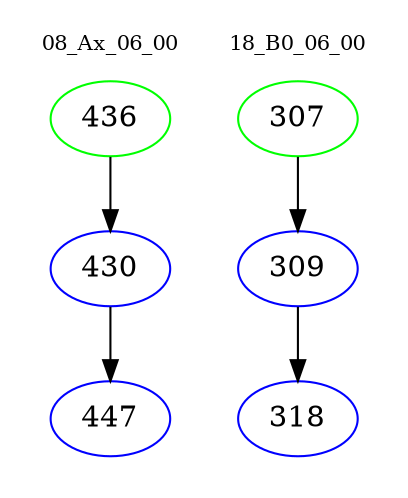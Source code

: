 digraph{
subgraph cluster_0 {
color = white
label = "08_Ax_06_00";
fontsize=10;
T0_436 [label="436", color="green"]
T0_436 -> T0_430 [color="black"]
T0_430 [label="430", color="blue"]
T0_430 -> T0_447 [color="black"]
T0_447 [label="447", color="blue"]
}
subgraph cluster_1 {
color = white
label = "18_B0_06_00";
fontsize=10;
T1_307 [label="307", color="green"]
T1_307 -> T1_309 [color="black"]
T1_309 [label="309", color="blue"]
T1_309 -> T1_318 [color="black"]
T1_318 [label="318", color="blue"]
}
}

